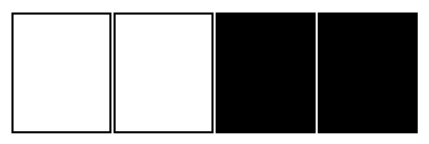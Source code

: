  
digraph html {
 tabla [shape=none, margin=0, label=<
 <TABLE BORDER="0" CELLBORDER="1" CELLSPACING="2.5" CELLPADDING="20">
    <TR>
 <TD> </TD>
 <TD> </TD>
 <TD BGCOLOR="black"> </TD>
 <TD BGCOLOR="black"> </TD>
</TR>
</TABLE>>];} 
